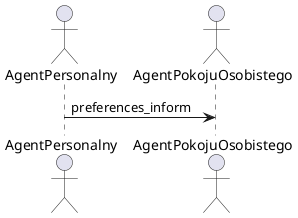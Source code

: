 @startuml
actor AgentPersonalny
actor AgentPokojuOsobistego


AgentPersonalny->AgentPokojuOsobistego: preferences_inform

@enduml